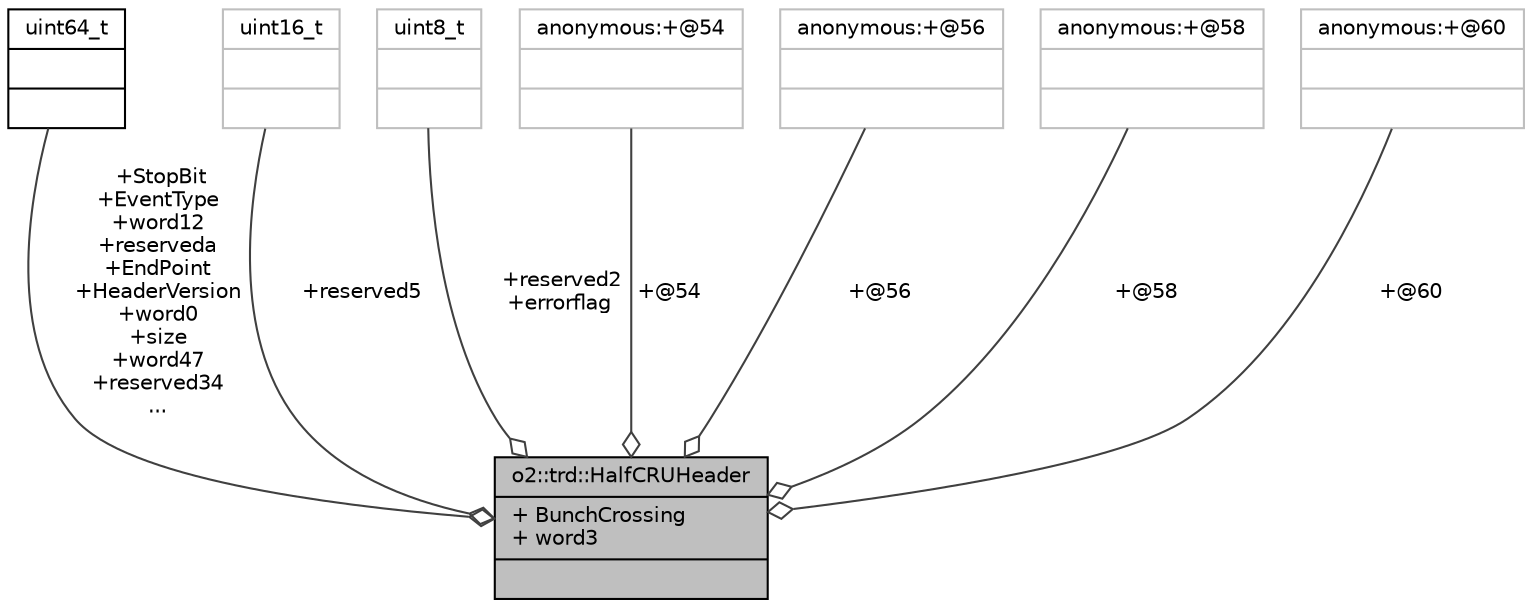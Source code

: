 digraph "o2::trd::HalfCRUHeader"
{
 // INTERACTIVE_SVG=YES
  bgcolor="transparent";
  edge [fontname="Helvetica",fontsize="10",labelfontname="Helvetica",labelfontsize="10"];
  node [fontname="Helvetica",fontsize="10",shape=record];
  Node1 [label="{o2::trd::HalfCRUHeader\n|+ BunchCrossing\l+ word3\l|}",height=0.2,width=0.4,color="black", fillcolor="grey75", style="filled", fontcolor="black"];
  Node2 -> Node1 [color="grey25",fontsize="10",style="solid",label=" +StopBit\n+EventType\n+word12\n+reserveda\n+EndPoint\n+HeaderVersion\n+word0\n+size\n+word47\n+reserved34\n..." ,arrowhead="odiamond",fontname="Helvetica"];
  Node2 [label="{uint64_t\n||}",height=0.2,width=0.4,color="black",URL="$d6/d30/classuint64__t.html"];
  Node3 -> Node1 [color="grey25",fontsize="10",style="solid",label=" +reserved5" ,arrowhead="odiamond",fontname="Helvetica"];
  Node3 [label="{uint16_t\n||}",height=0.2,width=0.4,color="grey75"];
  Node4 -> Node1 [color="grey25",fontsize="10",style="solid",label=" +reserved2\n+errorflag" ,arrowhead="odiamond",fontname="Helvetica"];
  Node4 [label="{uint8_t\n||}",height=0.2,width=0.4,color="grey75"];
  Node5 -> Node1 [color="grey25",fontsize="10",style="solid",label=" +@54" ,arrowhead="odiamond",fontname="Helvetica"];
  Node5 [label="{anonymous:+@54\n||}",height=0.2,width=0.4,color="grey75"];
  Node6 -> Node1 [color="grey25",fontsize="10",style="solid",label=" +@56" ,arrowhead="odiamond",fontname="Helvetica"];
  Node6 [label="{anonymous:+@56\n||}",height=0.2,width=0.4,color="grey75"];
  Node7 -> Node1 [color="grey25",fontsize="10",style="solid",label=" +@58" ,arrowhead="odiamond",fontname="Helvetica"];
  Node7 [label="{anonymous:+@58\n||}",height=0.2,width=0.4,color="grey75"];
  Node8 -> Node1 [color="grey25",fontsize="10",style="solid",label=" +@60" ,arrowhead="odiamond",fontname="Helvetica"];
  Node8 [label="{anonymous:+@60\n||}",height=0.2,width=0.4,color="grey75"];
}
